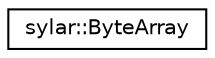 digraph "类继承关系图"
{
 // LATEX_PDF_SIZE
  edge [fontname="Helvetica",fontsize="10",labelfontname="Helvetica",labelfontsize="10"];
  node [fontname="Helvetica",fontsize="10",shape=record];
  rankdir="LR";
  Node0 [label="sylar::ByteArray",height=0.2,width=0.4,color="black", fillcolor="white", style="filled",URL="$classsylar_1_1ByteArray.html",tooltip="二进制数组,提供基础类型的序列化,反序列化功能"];
}
